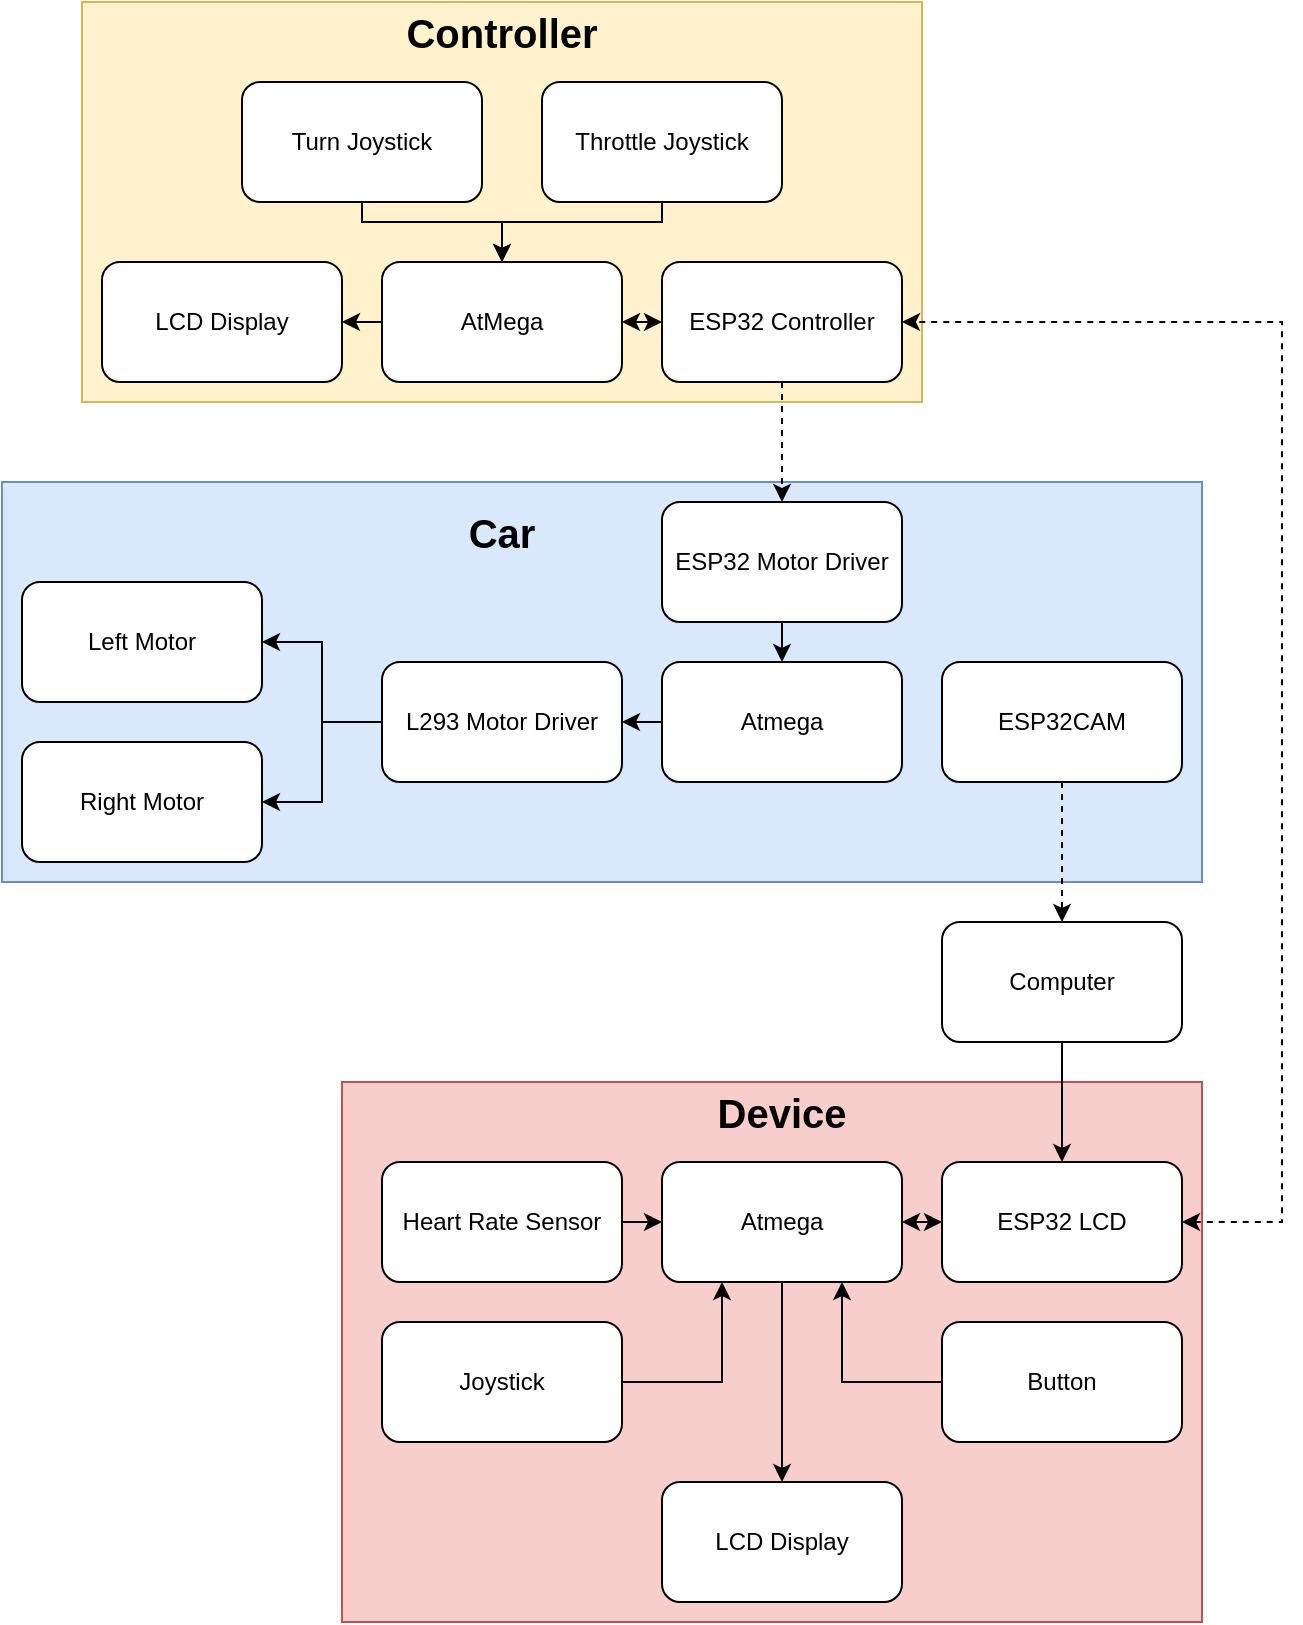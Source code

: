<mxfile version="24.2.5" type="github">
  <diagram name="Page-1" id="bw_VmBIUgCtpJrJFYS20">
    <mxGraphModel dx="1207" dy="714" grid="1" gridSize="10" guides="1" tooltips="1" connect="1" arrows="1" fold="1" page="1" pageScale="1" pageWidth="850" pageHeight="1100" math="0" shadow="0">
      <root>
        <mxCell id="0" />
        <mxCell id="1" parent="0" />
        <mxCell id="z5zrrI1lrl4BkUq56SN--60" value="" style="rounded=0;whiteSpace=wrap;html=1;fillColor=#f8cecc;strokeColor=#b85450;" vertex="1" parent="1">
          <mxGeometry x="290" y="620" width="430" height="270" as="geometry" />
        </mxCell>
        <mxCell id="z5zrrI1lrl4BkUq56SN--37" value="" style="rounded=0;whiteSpace=wrap;html=1;fillColor=#dae8fc;strokeColor=#6c8ebf;" vertex="1" parent="1">
          <mxGeometry x="120" y="320" width="600" height="200" as="geometry" />
        </mxCell>
        <mxCell id="z5zrrI1lrl4BkUq56SN--35" value="" style="rounded=0;whiteSpace=wrap;html=1;fillColor=#fff2cc;strokeColor=#d6b656;" vertex="1" parent="1">
          <mxGeometry x="160" y="80" width="420" height="200" as="geometry" />
        </mxCell>
        <mxCell id="z5zrrI1lrl4BkUq56SN--28" style="edgeStyle=orthogonalEdgeStyle;rounded=0;orthogonalLoop=1;jettySize=auto;html=1;exitX=0.5;exitY=1;exitDx=0;exitDy=0;entryX=0.5;entryY=0;entryDx=0;entryDy=0;" edge="1" parent="1" source="z5zrrI1lrl4BkUq56SN--1" target="z5zrrI1lrl4BkUq56SN--4">
          <mxGeometry relative="1" as="geometry">
            <Array as="points">
              <mxPoint x="450" y="190" />
              <mxPoint x="370" y="190" />
            </Array>
          </mxGeometry>
        </mxCell>
        <mxCell id="z5zrrI1lrl4BkUq56SN--1" value="Throttle Joystick" style="rounded=1;whiteSpace=wrap;html=1;" vertex="1" parent="1">
          <mxGeometry x="390" y="120" width="120" height="60" as="geometry" />
        </mxCell>
        <mxCell id="z5zrrI1lrl4BkUq56SN--9" style="edgeStyle=orthogonalEdgeStyle;rounded=0;orthogonalLoop=1;jettySize=auto;html=1;entryX=0.5;entryY=0;entryDx=0;entryDy=0;dashed=1;" edge="1" parent="1" source="z5zrrI1lrl4BkUq56SN--2" target="z5zrrI1lrl4BkUq56SN--3">
          <mxGeometry relative="1" as="geometry" />
        </mxCell>
        <mxCell id="z5zrrI1lrl4BkUq56SN--2" value="ESP32 Controller" style="rounded=1;whiteSpace=wrap;html=1;" vertex="1" parent="1">
          <mxGeometry x="450" y="210" width="120" height="60" as="geometry" />
        </mxCell>
        <mxCell id="z5zrrI1lrl4BkUq56SN--56" style="edgeStyle=orthogonalEdgeStyle;rounded=0;orthogonalLoop=1;jettySize=auto;html=1;exitX=0.5;exitY=1;exitDx=0;exitDy=0;entryX=0.5;entryY=0;entryDx=0;entryDy=0;" edge="1" parent="1" source="z5zrrI1lrl4BkUq56SN--3" target="z5zrrI1lrl4BkUq56SN--7">
          <mxGeometry relative="1" as="geometry" />
        </mxCell>
        <mxCell id="z5zrrI1lrl4BkUq56SN--3" value="ESP32 Motor Driver" style="rounded=1;whiteSpace=wrap;html=1;" vertex="1" parent="1">
          <mxGeometry x="450" y="330" width="120" height="60" as="geometry" />
        </mxCell>
        <mxCell id="z5zrrI1lrl4BkUq56SN--11" style="edgeStyle=orthogonalEdgeStyle;rounded=0;orthogonalLoop=1;jettySize=auto;html=1;exitX=0;exitY=0.5;exitDx=0;exitDy=0;entryX=1;entryY=0.5;entryDx=0;entryDy=0;" edge="1" parent="1" source="z5zrrI1lrl4BkUq56SN--7" target="z5zrrI1lrl4BkUq56SN--8">
          <mxGeometry relative="1" as="geometry" />
        </mxCell>
        <mxCell id="z5zrrI1lrl4BkUq56SN--7" value="Atmega" style="rounded=1;whiteSpace=wrap;html=1;" vertex="1" parent="1">
          <mxGeometry x="450" y="410" width="120" height="60" as="geometry" />
        </mxCell>
        <mxCell id="z5zrrI1lrl4BkUq56SN--12" style="edgeStyle=orthogonalEdgeStyle;rounded=0;orthogonalLoop=1;jettySize=auto;html=1;exitX=0;exitY=0.5;exitDx=0;exitDy=0;entryX=1;entryY=0.5;entryDx=0;entryDy=0;" edge="1" parent="1" source="z5zrrI1lrl4BkUq56SN--8" target="z5zrrI1lrl4BkUq56SN--13">
          <mxGeometry relative="1" as="geometry">
            <mxPoint x="270" y="360" as="targetPoint" />
            <Array as="points">
              <mxPoint x="280" y="440" />
              <mxPoint x="280" y="400" />
            </Array>
          </mxGeometry>
        </mxCell>
        <mxCell id="z5zrrI1lrl4BkUq56SN--15" style="edgeStyle=orthogonalEdgeStyle;rounded=0;orthogonalLoop=1;jettySize=auto;html=1;entryX=1;entryY=0.5;entryDx=0;entryDy=0;" edge="1" parent="1" source="z5zrrI1lrl4BkUq56SN--8" target="z5zrrI1lrl4BkUq56SN--14">
          <mxGeometry relative="1" as="geometry">
            <mxPoint x="280" y="450" as="targetPoint" />
          </mxGeometry>
        </mxCell>
        <mxCell id="z5zrrI1lrl4BkUq56SN--8" value="L293 Motor Driver" style="rounded=1;whiteSpace=wrap;html=1;" vertex="1" parent="1">
          <mxGeometry x="310" y="410" width="120" height="60" as="geometry" />
        </mxCell>
        <mxCell id="z5zrrI1lrl4BkUq56SN--13" value="Left Motor" style="rounded=1;whiteSpace=wrap;html=1;" vertex="1" parent="1">
          <mxGeometry x="130" y="370" width="120" height="60" as="geometry" />
        </mxCell>
        <mxCell id="z5zrrI1lrl4BkUq56SN--14" value="Right Motor" style="rounded=1;whiteSpace=wrap;html=1;" vertex="1" parent="1">
          <mxGeometry x="130" y="450" width="120" height="60" as="geometry" />
        </mxCell>
        <mxCell id="z5zrrI1lrl4BkUq56SN--20" value="Turn Joystick" style="rounded=1;whiteSpace=wrap;html=1;" vertex="1" parent="1">
          <mxGeometry x="240" y="120" width="120" height="60" as="geometry" />
        </mxCell>
        <mxCell id="z5zrrI1lrl4BkUq56SN--22" value="LCD Display" style="rounded=1;whiteSpace=wrap;html=1;" vertex="1" parent="1">
          <mxGeometry x="170" y="210" width="120" height="60" as="geometry" />
        </mxCell>
        <mxCell id="z5zrrI1lrl4BkUq56SN--29" style="edgeStyle=orthogonalEdgeStyle;rounded=0;orthogonalLoop=1;jettySize=auto;html=1;exitX=0;exitY=0.5;exitDx=0;exitDy=0;entryX=1;entryY=0.5;entryDx=0;entryDy=0;" edge="1" parent="1" source="z5zrrI1lrl4BkUq56SN--4" target="z5zrrI1lrl4BkUq56SN--22">
          <mxGeometry relative="1" as="geometry" />
        </mxCell>
        <mxCell id="z5zrrI1lrl4BkUq56SN--4" value="AtMega" style="rounded=1;whiteSpace=wrap;html=1;" vertex="1" parent="1">
          <mxGeometry x="310" y="210" width="120" height="60" as="geometry" />
        </mxCell>
        <mxCell id="z5zrrI1lrl4BkUq56SN--27" style="edgeStyle=orthogonalEdgeStyle;rounded=0;orthogonalLoop=1;jettySize=auto;html=1;exitX=0.5;exitY=1;exitDx=0;exitDy=0;entryX=0.5;entryY=0;entryDx=0;entryDy=0;" edge="1" parent="1" source="z5zrrI1lrl4BkUq56SN--20" target="z5zrrI1lrl4BkUq56SN--4">
          <mxGeometry relative="1" as="geometry">
            <Array as="points">
              <mxPoint x="300" y="190" />
              <mxPoint x="370" y="190" />
            </Array>
          </mxGeometry>
        </mxCell>
        <mxCell id="z5zrrI1lrl4BkUq56SN--73" style="edgeStyle=orthogonalEdgeStyle;rounded=0;orthogonalLoop=1;jettySize=auto;html=1;exitX=0.5;exitY=1;exitDx=0;exitDy=0;entryX=0.5;entryY=0;entryDx=0;entryDy=0;" edge="1" parent="1" source="z5zrrI1lrl4BkUq56SN--30" target="z5zrrI1lrl4BkUq56SN--44">
          <mxGeometry relative="1" as="geometry" />
        </mxCell>
        <mxCell id="z5zrrI1lrl4BkUq56SN--30" value="Computer" style="rounded=1;whiteSpace=wrap;html=1;" vertex="1" parent="1">
          <mxGeometry x="590" y="540" width="120" height="60" as="geometry" />
        </mxCell>
        <mxCell id="z5zrrI1lrl4BkUq56SN--36" value="&lt;font size=&quot;1&quot;&gt;&lt;b style=&quot;font-size: 20px;&quot;&gt;Controller&lt;/b&gt;&lt;/font&gt;" style="text;html=1;align=center;verticalAlign=middle;whiteSpace=wrap;rounded=0;" vertex="1" parent="1">
          <mxGeometry x="340" y="80" width="60" height="30" as="geometry" />
        </mxCell>
        <mxCell id="z5zrrI1lrl4BkUq56SN--38" value="&lt;font style=&quot;font-size: 20px;&quot;&gt;&lt;b&gt;Car&lt;/b&gt;&lt;/font&gt;" style="text;html=1;align=center;verticalAlign=middle;whiteSpace=wrap;rounded=0;" vertex="1" parent="1">
          <mxGeometry x="340" y="330" width="60" height="30" as="geometry" />
        </mxCell>
        <mxCell id="z5zrrI1lrl4BkUq56SN--72" style="edgeStyle=orthogonalEdgeStyle;rounded=0;orthogonalLoop=1;jettySize=auto;html=1;exitX=0.5;exitY=1;exitDx=0;exitDy=0;entryX=0.5;entryY=0;entryDx=0;entryDy=0;dashed=1;" edge="1" parent="1" source="z5zrrI1lrl4BkUq56SN--39" target="z5zrrI1lrl4BkUq56SN--30">
          <mxGeometry relative="1" as="geometry" />
        </mxCell>
        <mxCell id="z5zrrI1lrl4BkUq56SN--39" value="ESP32CAM" style="rounded=1;whiteSpace=wrap;html=1;" vertex="1" parent="1">
          <mxGeometry x="590" y="410" width="120" height="60" as="geometry" />
        </mxCell>
        <mxCell id="z5zrrI1lrl4BkUq56SN--51" style="edgeStyle=orthogonalEdgeStyle;rounded=0;orthogonalLoop=1;jettySize=auto;html=1;exitX=0.5;exitY=1;exitDx=0;exitDy=0;entryX=0.5;entryY=0;entryDx=0;entryDy=0;" edge="1" parent="1" source="z5zrrI1lrl4BkUq56SN--43" target="z5zrrI1lrl4BkUq56SN--50">
          <mxGeometry relative="1" as="geometry" />
        </mxCell>
        <mxCell id="z5zrrI1lrl4BkUq56SN--43" value="Atmega" style="rounded=1;whiteSpace=wrap;html=1;" vertex="1" parent="1">
          <mxGeometry x="450" y="660" width="120" height="60" as="geometry" />
        </mxCell>
        <mxCell id="z5zrrI1lrl4BkUq56SN--44" value="ESP32 LCD" style="rounded=1;whiteSpace=wrap;html=1;" vertex="1" parent="1">
          <mxGeometry x="590" y="660" width="120" height="60" as="geometry" />
        </mxCell>
        <mxCell id="z5zrrI1lrl4BkUq56SN--47" style="edgeStyle=orthogonalEdgeStyle;rounded=0;orthogonalLoop=1;jettySize=auto;html=1;exitX=1;exitY=0.5;exitDx=0;exitDy=0;entryX=0;entryY=0.5;entryDx=0;entryDy=0;" edge="1" parent="1" source="z5zrrI1lrl4BkUq56SN--46" target="z5zrrI1lrl4BkUq56SN--43">
          <mxGeometry relative="1" as="geometry" />
        </mxCell>
        <mxCell id="z5zrrI1lrl4BkUq56SN--46" value="Heart Rate Sensor" style="rounded=1;whiteSpace=wrap;html=1;" vertex="1" parent="1">
          <mxGeometry x="310" y="660" width="120" height="60" as="geometry" />
        </mxCell>
        <mxCell id="z5zrrI1lrl4BkUq56SN--50" value="LCD Display" style="rounded=1;whiteSpace=wrap;html=1;" vertex="1" parent="1">
          <mxGeometry x="450" y="820" width="120" height="60" as="geometry" />
        </mxCell>
        <mxCell id="z5zrrI1lrl4BkUq56SN--54" value="" style="endArrow=classic;startArrow=classic;html=1;rounded=0;entryX=1;entryY=0.5;entryDx=0;entryDy=0;dashed=1;exitX=1;exitY=0.5;exitDx=0;exitDy=0;" edge="1" parent="1" source="z5zrrI1lrl4BkUq56SN--44" target="z5zrrI1lrl4BkUq56SN--2">
          <mxGeometry width="50" height="50" relative="1" as="geometry">
            <mxPoint x="730" y="640" as="sourcePoint" />
            <mxPoint x="710" y="215" as="targetPoint" />
            <Array as="points">
              <mxPoint x="760" y="690" />
              <mxPoint x="760" y="240" />
              <mxPoint x="600" y="240" />
            </Array>
          </mxGeometry>
        </mxCell>
        <mxCell id="z5zrrI1lrl4BkUq56SN--59" value="" style="endArrow=classic;startArrow=classic;html=1;rounded=0;entryX=0;entryY=0.5;entryDx=0;entryDy=0;exitX=1;exitY=0.5;exitDx=0;exitDy=0;" edge="1" parent="1" source="z5zrrI1lrl4BkUq56SN--4" target="z5zrrI1lrl4BkUq56SN--2">
          <mxGeometry width="50" height="50" relative="1" as="geometry">
            <mxPoint x="410" y="265" as="sourcePoint" />
            <mxPoint x="460" y="215" as="targetPoint" />
          </mxGeometry>
        </mxCell>
        <mxCell id="z5zrrI1lrl4BkUq56SN--61" value="&lt;font style=&quot;font-size: 20px;&quot;&gt;&lt;b&gt;Device&lt;/b&gt;&lt;/font&gt;" style="text;html=1;align=center;verticalAlign=middle;whiteSpace=wrap;rounded=0;" vertex="1" parent="1">
          <mxGeometry x="480" y="620" width="60" height="30" as="geometry" />
        </mxCell>
        <mxCell id="z5zrrI1lrl4BkUq56SN--67" style="edgeStyle=orthogonalEdgeStyle;rounded=0;orthogonalLoop=1;jettySize=auto;html=1;exitX=1;exitY=0.5;exitDx=0;exitDy=0;entryX=0.25;entryY=1;entryDx=0;entryDy=0;" edge="1" parent="1" source="z5zrrI1lrl4BkUq56SN--63" target="z5zrrI1lrl4BkUq56SN--43">
          <mxGeometry relative="1" as="geometry" />
        </mxCell>
        <mxCell id="z5zrrI1lrl4BkUq56SN--63" value="Joystick" style="rounded=1;whiteSpace=wrap;html=1;" vertex="1" parent="1">
          <mxGeometry x="310" y="740" width="120" height="60" as="geometry" />
        </mxCell>
        <mxCell id="z5zrrI1lrl4BkUq56SN--68" style="edgeStyle=orthogonalEdgeStyle;rounded=0;orthogonalLoop=1;jettySize=auto;html=1;exitX=0;exitY=0.5;exitDx=0;exitDy=0;entryX=0.75;entryY=1;entryDx=0;entryDy=0;" edge="1" parent="1" source="z5zrrI1lrl4BkUq56SN--65" target="z5zrrI1lrl4BkUq56SN--43">
          <mxGeometry relative="1" as="geometry" />
        </mxCell>
        <mxCell id="z5zrrI1lrl4BkUq56SN--65" value="Button" style="rounded=1;whiteSpace=wrap;html=1;" vertex="1" parent="1">
          <mxGeometry x="590" y="740" width="120" height="60" as="geometry" />
        </mxCell>
        <mxCell id="z5zrrI1lrl4BkUq56SN--74" value="" style="endArrow=classic;startArrow=classic;html=1;rounded=0;entryX=0;entryY=0.5;entryDx=0;entryDy=0;exitX=1;exitY=0.5;exitDx=0;exitDy=0;" edge="1" parent="1" source="z5zrrI1lrl4BkUq56SN--43" target="z5zrrI1lrl4BkUq56SN--44">
          <mxGeometry width="50" height="50" relative="1" as="geometry">
            <mxPoint x="550" y="715" as="sourcePoint" />
            <mxPoint x="600" y="665" as="targetPoint" />
          </mxGeometry>
        </mxCell>
      </root>
    </mxGraphModel>
  </diagram>
</mxfile>
